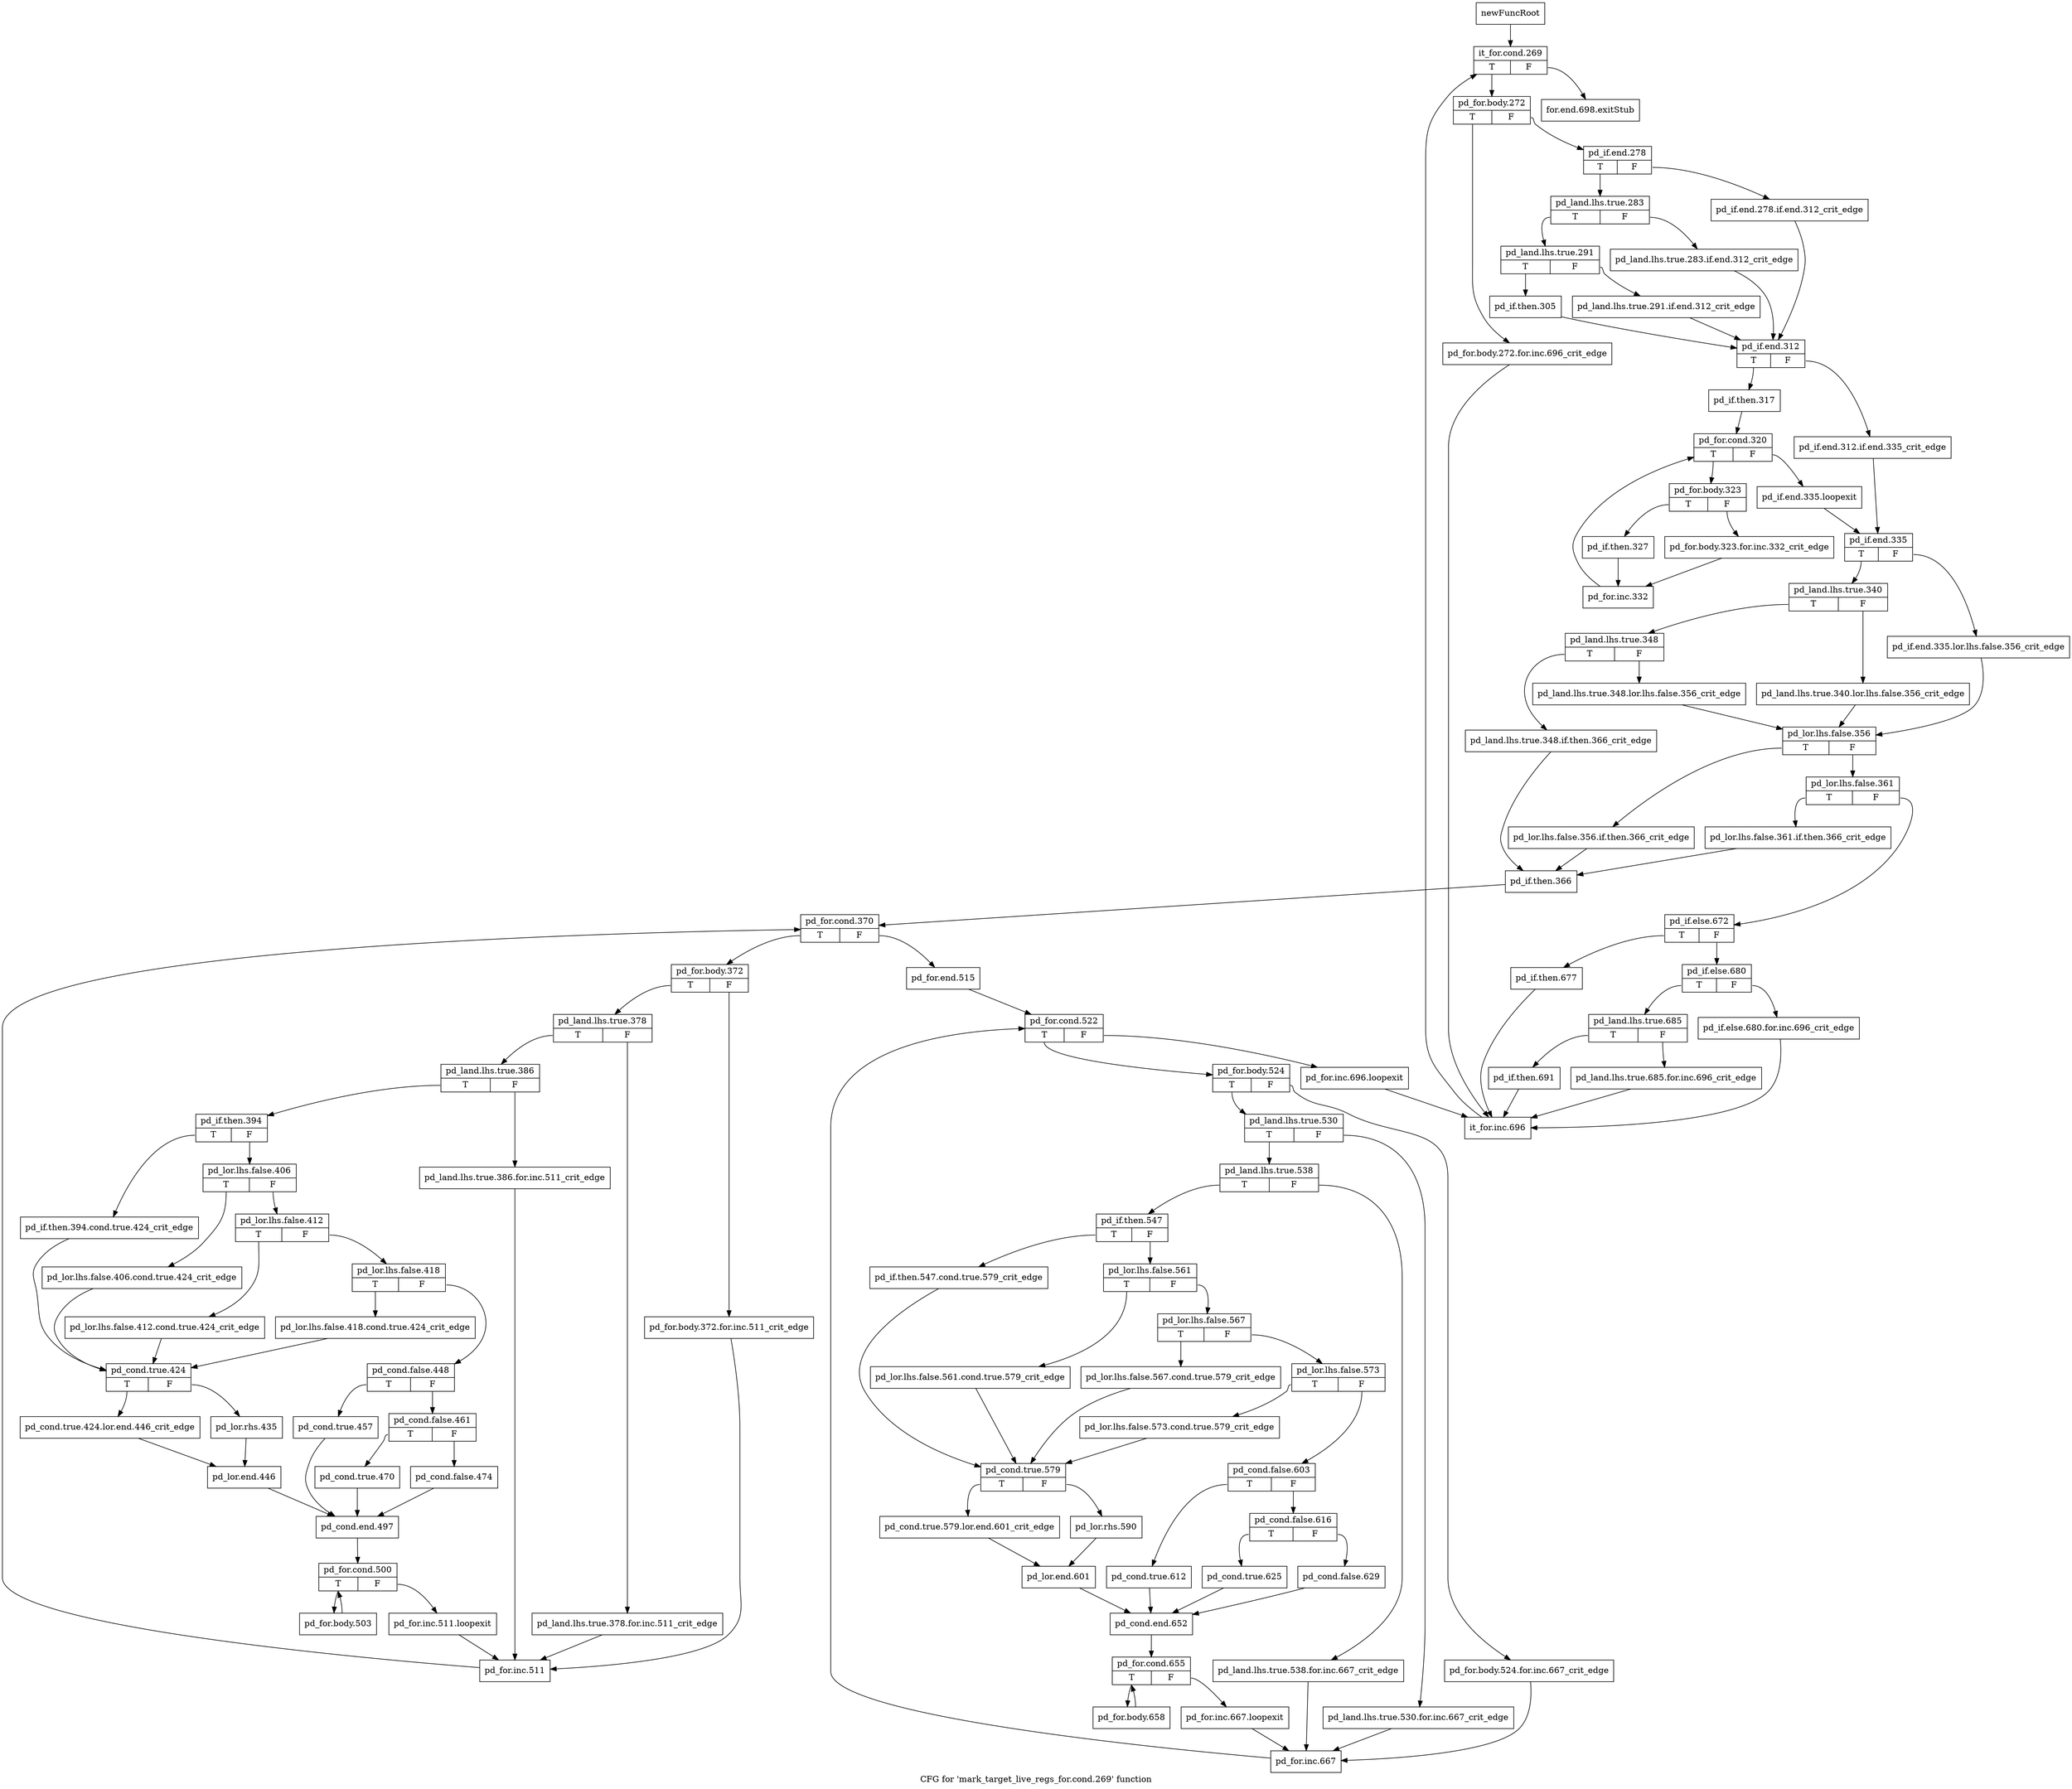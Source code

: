 digraph "CFG for 'mark_target_live_regs_for.cond.269' function" {
	label="CFG for 'mark_target_live_regs_for.cond.269' function";

	Node0xc042c10 [shape=record,label="{newFuncRoot}"];
	Node0xc042c10 -> Node0xc042cb0;
	Node0xc042c60 [shape=record,label="{for.end.698.exitStub}"];
	Node0xc042cb0 [shape=record,label="{it_for.cond.269|{<s0>T|<s1>F}}"];
	Node0xc042cb0:s0 -> Node0xc042d00;
	Node0xc042cb0:s1 -> Node0xc042c60;
	Node0xc042d00 [shape=record,label="{pd_for.body.272|{<s0>T|<s1>F}}"];
	Node0xc042d00:s0 -> Node0xc044b00;
	Node0xc042d00:s1 -> Node0xc042d50;
	Node0xc042d50 [shape=record,label="{pd_if.end.278|{<s0>T|<s1>F}}"];
	Node0xc042d50:s0 -> Node0xc042df0;
	Node0xc042d50:s1 -> Node0xc042da0;
	Node0xc042da0 [shape=record,label="{pd_if.end.278.if.end.312_crit_edge}"];
	Node0xc042da0 -> Node0xc042f80;
	Node0xc042df0 [shape=record,label="{pd_land.lhs.true.283|{<s0>T|<s1>F}}"];
	Node0xc042df0:s0 -> Node0xc042e90;
	Node0xc042df0:s1 -> Node0xc042e40;
	Node0xc042e40 [shape=record,label="{pd_land.lhs.true.283.if.end.312_crit_edge}"];
	Node0xc042e40 -> Node0xc042f80;
	Node0xc042e90 [shape=record,label="{pd_land.lhs.true.291|{<s0>T|<s1>F}}"];
	Node0xc042e90:s0 -> Node0xc042f30;
	Node0xc042e90:s1 -> Node0xc042ee0;
	Node0xc042ee0 [shape=record,label="{pd_land.lhs.true.291.if.end.312_crit_edge}"];
	Node0xc042ee0 -> Node0xc042f80;
	Node0xc042f30 [shape=record,label="{pd_if.then.305}"];
	Node0xc042f30 -> Node0xc042f80;
	Node0xc042f80 [shape=record,label="{pd_if.end.312|{<s0>T|<s1>F}}"];
	Node0xc042f80:s0 -> Node0xc043020;
	Node0xc042f80:s1 -> Node0xc042fd0;
	Node0xc042fd0 [shape=record,label="{pd_if.end.312.if.end.335_crit_edge}"];
	Node0xc042fd0 -> Node0xc043110;
	Node0xc043020 [shape=record,label="{pd_if.then.317}"];
	Node0xc043020 -> Node0xc043070;
	Node0xc043070 [shape=record,label="{pd_for.cond.320|{<s0>T|<s1>F}}"];
	Node0xc043070:s0 -> Node0xc0449c0;
	Node0xc043070:s1 -> Node0xc0430c0;
	Node0xc0430c0 [shape=record,label="{pd_if.end.335.loopexit}"];
	Node0xc0430c0 -> Node0xc043110;
	Node0xc043110 [shape=record,label="{pd_if.end.335|{<s0>T|<s1>F}}"];
	Node0xc043110:s0 -> Node0xc0431b0;
	Node0xc043110:s1 -> Node0xc043160;
	Node0xc043160 [shape=record,label="{pd_if.end.335.lor.lhs.false.356_crit_edge}"];
	Node0xc043160 -> Node0xc0432f0;
	Node0xc0431b0 [shape=record,label="{pd_land.lhs.true.340|{<s0>T|<s1>F}}"];
	Node0xc0431b0:s0 -> Node0xc043250;
	Node0xc0431b0:s1 -> Node0xc043200;
	Node0xc043200 [shape=record,label="{pd_land.lhs.true.340.lor.lhs.false.356_crit_edge}"];
	Node0xc043200 -> Node0xc0432f0;
	Node0xc043250 [shape=record,label="{pd_land.lhs.true.348|{<s0>T|<s1>F}}"];
	Node0xc043250:s0 -> Node0xc043660;
	Node0xc043250:s1 -> Node0xc0432a0;
	Node0xc0432a0 [shape=record,label="{pd_land.lhs.true.348.lor.lhs.false.356_crit_edge}"];
	Node0xc0432a0 -> Node0xc0432f0;
	Node0xc0432f0 [shape=record,label="{pd_lor.lhs.false.356|{<s0>T|<s1>F}}"];
	Node0xc0432f0:s0 -> Node0xc043610;
	Node0xc0432f0:s1 -> Node0xc043340;
	Node0xc043340 [shape=record,label="{pd_lor.lhs.false.361|{<s0>T|<s1>F}}"];
	Node0xc043340:s0 -> Node0xc0435c0;
	Node0xc043340:s1 -> Node0xc043390;
	Node0xc043390 [shape=record,label="{pd_if.else.672|{<s0>T|<s1>F}}"];
	Node0xc043390:s0 -> Node0xc043570;
	Node0xc043390:s1 -> Node0xc0433e0;
	Node0xc0433e0 [shape=record,label="{pd_if.else.680|{<s0>T|<s1>F}}"];
	Node0xc0433e0:s0 -> Node0xc043480;
	Node0xc0433e0:s1 -> Node0xc043430;
	Node0xc043430 [shape=record,label="{pd_if.else.680.for.inc.696_crit_edge}"];
	Node0xc043430 -> Node0xc044b50;
	Node0xc043480 [shape=record,label="{pd_land.lhs.true.685|{<s0>T|<s1>F}}"];
	Node0xc043480:s0 -> Node0xc043520;
	Node0xc043480:s1 -> Node0xc0434d0;
	Node0xc0434d0 [shape=record,label="{pd_land.lhs.true.685.for.inc.696_crit_edge}"];
	Node0xc0434d0 -> Node0xc044b50;
	Node0xc043520 [shape=record,label="{pd_if.then.691}"];
	Node0xc043520 -> Node0xc044b50;
	Node0xc043570 [shape=record,label="{pd_if.then.677}"];
	Node0xc043570 -> Node0xc044b50;
	Node0xc0435c0 [shape=record,label="{pd_lor.lhs.false.361.if.then.366_crit_edge}"];
	Node0xc0435c0 -> Node0xc0436b0;
	Node0xc043610 [shape=record,label="{pd_lor.lhs.false.356.if.then.366_crit_edge}"];
	Node0xc043610 -> Node0xc0436b0;
	Node0xc043660 [shape=record,label="{pd_land.lhs.true.348.if.then.366_crit_edge}"];
	Node0xc043660 -> Node0xc0436b0;
	Node0xc0436b0 [shape=record,label="{pd_if.then.366}"];
	Node0xc0436b0 -> Node0xc043700;
	Node0xc043700 [shape=record,label="{pd_for.cond.370|{<s0>T|<s1>F}}"];
	Node0xc043700:s0 -> Node0xc044100;
	Node0xc043700:s1 -> Node0xc043750;
	Node0xc043750 [shape=record,label="{pd_for.end.515}"];
	Node0xc043750 -> Node0xc0437a0;
	Node0xc0437a0 [shape=record,label="{pd_for.cond.522|{<s0>T|<s1>F}}"];
	Node0xc0437a0:s0 -> Node0xc043840;
	Node0xc0437a0:s1 -> Node0xc0437f0;
	Node0xc0437f0 [shape=record,label="{pd_for.inc.696.loopexit}"];
	Node0xc0437f0 -> Node0xc044b50;
	Node0xc043840 [shape=record,label="{pd_for.body.524|{<s0>T|<s1>F}}"];
	Node0xc043840:s0 -> Node0xc0438e0;
	Node0xc043840:s1 -> Node0xc043890;
	Node0xc043890 [shape=record,label="{pd_for.body.524.for.inc.667_crit_edge}"];
	Node0xc043890 -> Node0xc044060;
	Node0xc0438e0 [shape=record,label="{pd_land.lhs.true.530|{<s0>T|<s1>F}}"];
	Node0xc0438e0:s0 -> Node0xc043980;
	Node0xc0438e0:s1 -> Node0xc043930;
	Node0xc043930 [shape=record,label="{pd_land.lhs.true.530.for.inc.667_crit_edge}"];
	Node0xc043930 -> Node0xc044060;
	Node0xc043980 [shape=record,label="{pd_land.lhs.true.538|{<s0>T|<s1>F}}"];
	Node0xc043980:s0 -> Node0xc043a20;
	Node0xc043980:s1 -> Node0xc0439d0;
	Node0xc0439d0 [shape=record,label="{pd_land.lhs.true.538.for.inc.667_crit_edge}"];
	Node0xc0439d0 -> Node0xc044060;
	Node0xc043a20 [shape=record,label="{pd_if.then.547|{<s0>T|<s1>F}}"];
	Node0xc043a20:s0 -> Node0xc043de0;
	Node0xc043a20:s1 -> Node0xc043a70;
	Node0xc043a70 [shape=record,label="{pd_lor.lhs.false.561|{<s0>T|<s1>F}}"];
	Node0xc043a70:s0 -> Node0xc043d90;
	Node0xc043a70:s1 -> Node0xc043ac0;
	Node0xc043ac0 [shape=record,label="{pd_lor.lhs.false.567|{<s0>T|<s1>F}}"];
	Node0xc043ac0:s0 -> Node0xc043d40;
	Node0xc043ac0:s1 -> Node0xc043b10;
	Node0xc043b10 [shape=record,label="{pd_lor.lhs.false.573|{<s0>T|<s1>F}}"];
	Node0xc043b10:s0 -> Node0xc043cf0;
	Node0xc043b10:s1 -> Node0xc043b60;
	Node0xc043b60 [shape=record,label="{pd_cond.false.603|{<s0>T|<s1>F}}"];
	Node0xc043b60:s0 -> Node0xc043ca0;
	Node0xc043b60:s1 -> Node0xc043bb0;
	Node0xc043bb0 [shape=record,label="{pd_cond.false.616|{<s0>T|<s1>F}}"];
	Node0xc043bb0:s0 -> Node0xc043c50;
	Node0xc043bb0:s1 -> Node0xc043c00;
	Node0xc043c00 [shape=record,label="{pd_cond.false.629}"];
	Node0xc043c00 -> Node0xc043f70;
	Node0xc043c50 [shape=record,label="{pd_cond.true.625}"];
	Node0xc043c50 -> Node0xc043f70;
	Node0xc043ca0 [shape=record,label="{pd_cond.true.612}"];
	Node0xc043ca0 -> Node0xc043f70;
	Node0xc043cf0 [shape=record,label="{pd_lor.lhs.false.573.cond.true.579_crit_edge}"];
	Node0xc043cf0 -> Node0xc043e30;
	Node0xc043d40 [shape=record,label="{pd_lor.lhs.false.567.cond.true.579_crit_edge}"];
	Node0xc043d40 -> Node0xc043e30;
	Node0xc043d90 [shape=record,label="{pd_lor.lhs.false.561.cond.true.579_crit_edge}"];
	Node0xc043d90 -> Node0xc043e30;
	Node0xc043de0 [shape=record,label="{pd_if.then.547.cond.true.579_crit_edge}"];
	Node0xc043de0 -> Node0xc043e30;
	Node0xc043e30 [shape=record,label="{pd_cond.true.579|{<s0>T|<s1>F}}"];
	Node0xc043e30:s0 -> Node0xc043ed0;
	Node0xc043e30:s1 -> Node0xc043e80;
	Node0xc043e80 [shape=record,label="{pd_lor.rhs.590}"];
	Node0xc043e80 -> Node0xc043f20;
	Node0xc043ed0 [shape=record,label="{pd_cond.true.579.lor.end.601_crit_edge}"];
	Node0xc043ed0 -> Node0xc043f20;
	Node0xc043f20 [shape=record,label="{pd_lor.end.601}"];
	Node0xc043f20 -> Node0xc043f70;
	Node0xc043f70 [shape=record,label="{pd_cond.end.652}"];
	Node0xc043f70 -> Node0xc043fc0;
	Node0xc043fc0 [shape=record,label="{pd_for.cond.655|{<s0>T|<s1>F}}"];
	Node0xc043fc0:s0 -> Node0xc0440b0;
	Node0xc043fc0:s1 -> Node0xc044010;
	Node0xc044010 [shape=record,label="{pd_for.inc.667.loopexit}"];
	Node0xc044010 -> Node0xc044060;
	Node0xc044060 [shape=record,label="{pd_for.inc.667}"];
	Node0xc044060 -> Node0xc0437a0;
	Node0xc0440b0 [shape=record,label="{pd_for.body.658}"];
	Node0xc0440b0 -> Node0xc043fc0;
	Node0xc044100 [shape=record,label="{pd_for.body.372|{<s0>T|<s1>F}}"];
	Node0xc044100:s0 -> Node0xc0441a0;
	Node0xc044100:s1 -> Node0xc044150;
	Node0xc044150 [shape=record,label="{pd_for.body.372.for.inc.511_crit_edge}"];
	Node0xc044150 -> Node0xc044920;
	Node0xc0441a0 [shape=record,label="{pd_land.lhs.true.378|{<s0>T|<s1>F}}"];
	Node0xc0441a0:s0 -> Node0xc044240;
	Node0xc0441a0:s1 -> Node0xc0441f0;
	Node0xc0441f0 [shape=record,label="{pd_land.lhs.true.378.for.inc.511_crit_edge}"];
	Node0xc0441f0 -> Node0xc044920;
	Node0xc044240 [shape=record,label="{pd_land.lhs.true.386|{<s0>T|<s1>F}}"];
	Node0xc044240:s0 -> Node0xc0442e0;
	Node0xc044240:s1 -> Node0xc044290;
	Node0xc044290 [shape=record,label="{pd_land.lhs.true.386.for.inc.511_crit_edge}"];
	Node0xc044290 -> Node0xc044920;
	Node0xc0442e0 [shape=record,label="{pd_if.then.394|{<s0>T|<s1>F}}"];
	Node0xc0442e0:s0 -> Node0xc0446a0;
	Node0xc0442e0:s1 -> Node0xc044330;
	Node0xc044330 [shape=record,label="{pd_lor.lhs.false.406|{<s0>T|<s1>F}}"];
	Node0xc044330:s0 -> Node0xc044650;
	Node0xc044330:s1 -> Node0xc044380;
	Node0xc044380 [shape=record,label="{pd_lor.lhs.false.412|{<s0>T|<s1>F}}"];
	Node0xc044380:s0 -> Node0xc044600;
	Node0xc044380:s1 -> Node0xc0443d0;
	Node0xc0443d0 [shape=record,label="{pd_lor.lhs.false.418|{<s0>T|<s1>F}}"];
	Node0xc0443d0:s0 -> Node0xc0445b0;
	Node0xc0443d0:s1 -> Node0xc044420;
	Node0xc044420 [shape=record,label="{pd_cond.false.448|{<s0>T|<s1>F}}"];
	Node0xc044420:s0 -> Node0xc044560;
	Node0xc044420:s1 -> Node0xc044470;
	Node0xc044470 [shape=record,label="{pd_cond.false.461|{<s0>T|<s1>F}}"];
	Node0xc044470:s0 -> Node0xc044510;
	Node0xc044470:s1 -> Node0xc0444c0;
	Node0xc0444c0 [shape=record,label="{pd_cond.false.474}"];
	Node0xc0444c0 -> Node0xc044830;
	Node0xc044510 [shape=record,label="{pd_cond.true.470}"];
	Node0xc044510 -> Node0xc044830;
	Node0xc044560 [shape=record,label="{pd_cond.true.457}"];
	Node0xc044560 -> Node0xc044830;
	Node0xc0445b0 [shape=record,label="{pd_lor.lhs.false.418.cond.true.424_crit_edge}"];
	Node0xc0445b0 -> Node0xc0446f0;
	Node0xc044600 [shape=record,label="{pd_lor.lhs.false.412.cond.true.424_crit_edge}"];
	Node0xc044600 -> Node0xc0446f0;
	Node0xc044650 [shape=record,label="{pd_lor.lhs.false.406.cond.true.424_crit_edge}"];
	Node0xc044650 -> Node0xc0446f0;
	Node0xc0446a0 [shape=record,label="{pd_if.then.394.cond.true.424_crit_edge}"];
	Node0xc0446a0 -> Node0xc0446f0;
	Node0xc0446f0 [shape=record,label="{pd_cond.true.424|{<s0>T|<s1>F}}"];
	Node0xc0446f0:s0 -> Node0xc044790;
	Node0xc0446f0:s1 -> Node0xc044740;
	Node0xc044740 [shape=record,label="{pd_lor.rhs.435}"];
	Node0xc044740 -> Node0xc0447e0;
	Node0xc044790 [shape=record,label="{pd_cond.true.424.lor.end.446_crit_edge}"];
	Node0xc044790 -> Node0xc0447e0;
	Node0xc0447e0 [shape=record,label="{pd_lor.end.446}"];
	Node0xc0447e0 -> Node0xc044830;
	Node0xc044830 [shape=record,label="{pd_cond.end.497}"];
	Node0xc044830 -> Node0xc044880;
	Node0xc044880 [shape=record,label="{pd_for.cond.500|{<s0>T|<s1>F}}"];
	Node0xc044880:s0 -> Node0xc044970;
	Node0xc044880:s1 -> Node0xc0448d0;
	Node0xc0448d0 [shape=record,label="{pd_for.inc.511.loopexit}"];
	Node0xc0448d0 -> Node0xc044920;
	Node0xc044920 [shape=record,label="{pd_for.inc.511}"];
	Node0xc044920 -> Node0xc043700;
	Node0xc044970 [shape=record,label="{pd_for.body.503}"];
	Node0xc044970 -> Node0xc044880;
	Node0xc0449c0 [shape=record,label="{pd_for.body.323|{<s0>T|<s1>F}}"];
	Node0xc0449c0:s0 -> Node0xc044a60;
	Node0xc0449c0:s1 -> Node0xc044a10;
	Node0xc044a10 [shape=record,label="{pd_for.body.323.for.inc.332_crit_edge}"];
	Node0xc044a10 -> Node0xc044ab0;
	Node0xc044a60 [shape=record,label="{pd_if.then.327}"];
	Node0xc044a60 -> Node0xc044ab0;
	Node0xc044ab0 [shape=record,label="{pd_for.inc.332}"];
	Node0xc044ab0 -> Node0xc043070;
	Node0xc044b00 [shape=record,label="{pd_for.body.272.for.inc.696_crit_edge}"];
	Node0xc044b00 -> Node0xc044b50;
	Node0xc044b50 [shape=record,label="{it_for.inc.696}"];
	Node0xc044b50 -> Node0xc042cb0;
}
